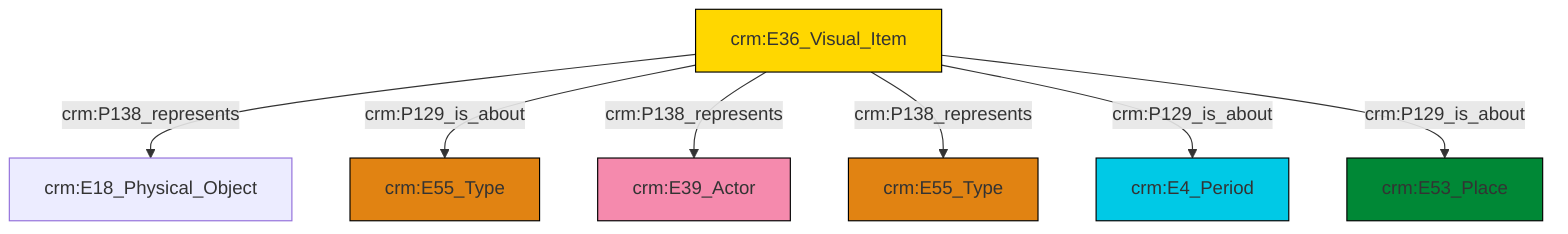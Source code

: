 graph TD
classDef Literal fill:#f2f2f2,stroke:#000000;
classDef CRM_Entity fill:#FFFFFF,stroke:#000000;
classDef Temporal_Entity fill:#00C9E6, stroke:#000000;
classDef Type fill:#E18312, stroke:#000000;
classDef Time-Span fill:#2C9C91, stroke:#000000;
classDef Appellation fill:#FFEB7F, stroke:#000000;
classDef Place fill:#008836, stroke:#000000;
classDef Persistent_Item fill:#B266B2, stroke:#000000;
classDef Conceptual_Object fill:#FFD700, stroke:#000000;
classDef Physical_Thing fill:#D2B48C, stroke:#000000;
classDef Actor fill:#f58aad, stroke:#000000;
classDef PC_Classes fill:#4ce600, stroke:#000000;
classDef Multi fill:#cccccc,stroke:#000000;

4["crm:E36_Visual_Item"]:::Conceptual_Object -->|crm:P138_represents| 5["crm:E18_Physical_Object"]:::Default
4["crm:E36_Visual_Item"]:::Conceptual_Object -->|crm:P129_is_about| 8["crm:E55_Type"]:::Type
4["crm:E36_Visual_Item"]:::Conceptual_Object -->|crm:P138_represents| 2["crm:E39_Actor"]:::Actor
4["crm:E36_Visual_Item"]:::Conceptual_Object -->|crm:P138_represents| 0["crm:E55_Type"]:::Type
4["crm:E36_Visual_Item"]:::Conceptual_Object -->|crm:P129_is_about| 10["crm:E4_Period"]:::Temporal_Entity
4["crm:E36_Visual_Item"]:::Conceptual_Object -->|crm:P129_is_about| 12["crm:E53_Place"]:::Place